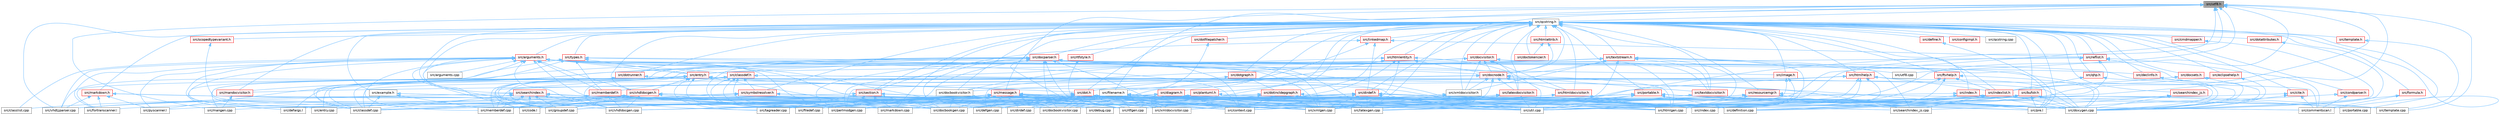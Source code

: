 digraph "src/utf8.h"
{
 // INTERACTIVE_SVG=YES
 // LATEX_PDF_SIZE
  bgcolor="transparent";
  edge [fontname=Helvetica,fontsize=10,labelfontname=Helvetica,labelfontsize=10];
  node [fontname=Helvetica,fontsize=10,shape=box,height=0.2,width=0.4];
  Node1 [label="src/utf8.h",height=0.2,width=0.4,color="gray40", fillcolor="grey60", style="filled", fontcolor="black",tooltip="Various UTF8 related helper functions."];
  Node1 -> Node2 [dir="back",color="steelblue1",style="solid"];
  Node2 [label="src/definition.cpp",height=0.2,width=0.4,color="grey40", fillcolor="white", style="filled",URL="$d3/dea/definition_8cpp.html",tooltip=" "];
  Node1 -> Node3 [dir="back",color="steelblue1",style="solid"];
  Node3 [label="src/filename.h",height=0.2,width=0.4,color="grey40", fillcolor="white", style="filled",URL="$dc/dd6/filename_8h.html",tooltip=" "];
  Node3 -> Node4 [dir="back",color="steelblue1",style="solid"];
  Node4 [label="src/code.l",height=0.2,width=0.4,color="grey40", fillcolor="white", style="filled",URL="$da/d1f/code_8l.html",tooltip=" "];
  Node3 -> Node5 [dir="back",color="steelblue1",style="solid"];
  Node5 [label="src/context.cpp",height=0.2,width=0.4,color="grey40", fillcolor="white", style="filled",URL="$db/d12/context_8cpp.html",tooltip=" "];
  Node3 -> Node6 [dir="back",color="steelblue1",style="solid"];
  Node6 [label="src/defgen.cpp",height=0.2,width=0.4,color="grey40", fillcolor="white", style="filled",URL="$d3/d17/defgen_8cpp.html",tooltip=" "];
  Node3 -> Node7 [dir="back",color="steelblue1",style="solid"];
  Node7 [label="src/dirdef.cpp",height=0.2,width=0.4,color="grey40", fillcolor="white", style="filled",URL="$d8/d52/dirdef_8cpp.html",tooltip=" "];
  Node3 -> Node8 [dir="back",color="steelblue1",style="solid"];
  Node8 [label="src/docbookgen.cpp",height=0.2,width=0.4,color="grey40", fillcolor="white", style="filled",URL="$d8/d29/docbookgen_8cpp.html",tooltip=" "];
  Node3 -> Node9 [dir="back",color="steelblue1",style="solid"];
  Node9 [label="src/docbookvisitor.cpp",height=0.2,width=0.4,color="grey40", fillcolor="white", style="filled",URL="$dc/d05/docbookvisitor_8cpp.html",tooltip=" "];
  Node3 -> Node10 [dir="back",color="steelblue1",style="solid"];
  Node10 [label="src/doxygen.cpp",height=0.2,width=0.4,color="grey40", fillcolor="white", style="filled",URL="$dc/d98/doxygen_8cpp.html",tooltip=" "];
  Node3 -> Node11 [dir="back",color="steelblue1",style="solid"];
  Node11 [label="src/filedef.cpp",height=0.2,width=0.4,color="grey40", fillcolor="white", style="filled",URL="$d6/ddc/filedef_8cpp.html",tooltip=" "];
  Node3 -> Node12 [dir="back",color="steelblue1",style="solid"];
  Node12 [label="src/index.cpp",height=0.2,width=0.4,color="grey40", fillcolor="white", style="filled",URL="$db/d14/index_8cpp.html",tooltip="This file contains functions for the various index pages."];
  Node3 -> Node13 [dir="back",color="steelblue1",style="solid"];
  Node13 [label="src/latexgen.cpp",height=0.2,width=0.4,color="grey40", fillcolor="white", style="filled",URL="$d4/d42/latexgen_8cpp.html",tooltip=" "];
  Node3 -> Node14 [dir="back",color="steelblue1",style="solid"];
  Node14 [label="src/perlmodgen.cpp",height=0.2,width=0.4,color="grey40", fillcolor="white", style="filled",URL="$de/dd0/perlmodgen_8cpp.html",tooltip=" "];
  Node3 -> Node15 [dir="back",color="steelblue1",style="solid"];
  Node15 [label="src/rtfgen.cpp",height=0.2,width=0.4,color="grey40", fillcolor="white", style="filled",URL="$d0/d9c/rtfgen_8cpp.html",tooltip=" "];
  Node3 -> Node16 [dir="back",color="steelblue1",style="solid"];
  Node16 [label="src/searchindex_js.cpp",height=0.2,width=0.4,color="grey40", fillcolor="white", style="filled",URL="$d9/d2f/searchindex__js_8cpp.html",tooltip=" "];
  Node3 -> Node17 [dir="back",color="steelblue1",style="solid"];
  Node17 [label="src/tagreader.cpp",height=0.2,width=0.4,color="grey40", fillcolor="white", style="filled",URL="$d4/d7b/tagreader_8cpp.html",tooltip=" "];
  Node3 -> Node18 [dir="back",color="steelblue1",style="solid"];
  Node18 [label="src/util.cpp",height=0.2,width=0.4,color="grey40", fillcolor="white", style="filled",URL="$df/d2d/util_8cpp.html",tooltip=" "];
  Node3 -> Node19 [dir="back",color="steelblue1",style="solid"];
  Node19 [label="src/vhdldocgen.cpp",height=0.2,width=0.4,color="grey40", fillcolor="white", style="filled",URL="$de/dea/vhdldocgen_8cpp.html",tooltip=" "];
  Node3 -> Node20 [dir="back",color="steelblue1",style="solid"];
  Node20 [label="src/xmldocvisitor.cpp",height=0.2,width=0.4,color="grey40", fillcolor="white", style="filled",URL="$dd/db6/xmldocvisitor_8cpp.html",tooltip=" "];
  Node3 -> Node21 [dir="back",color="steelblue1",style="solid"];
  Node21 [label="src/xmlgen.cpp",height=0.2,width=0.4,color="grey40", fillcolor="white", style="filled",URL="$d0/dc3/xmlgen_8cpp.html",tooltip=" "];
  Node1 -> Node22 [dir="back",color="steelblue1",style="solid"];
  Node22 [label="src/htmlgen.cpp",height=0.2,width=0.4,color="grey40", fillcolor="white", style="filled",URL="$d8/d6e/htmlgen_8cpp.html",tooltip=" "];
  Node1 -> Node12 [dir="back",color="steelblue1",style="solid"];
  Node1 -> Node13 [dir="back",color="steelblue1",style="solid"];
  Node1 -> Node23 [dir="back",color="steelblue1",style="solid"];
  Node23 [label="src/mangen.cpp",height=0.2,width=0.4,color="grey40", fillcolor="white", style="filled",URL="$d7/de7/mangen_8cpp.html",tooltip=" "];
  Node1 -> Node24 [dir="back",color="steelblue1",style="solid"];
  Node24 [label="src/markdown.cpp",height=0.2,width=0.4,color="grey40", fillcolor="white", style="filled",URL="$de/d04/markdown_8cpp.html",tooltip=" "];
  Node1 -> Node25 [dir="back",color="steelblue1",style="solid"];
  Node25 [label="src/qcstring.h",height=0.2,width=0.4,color="grey40", fillcolor="white", style="filled",URL="$d7/d5c/qcstring_8h.html",tooltip=" "];
  Node25 -> Node26 [dir="back",color="steelblue1",style="solid"];
  Node26 [label="src/arguments.h",height=0.2,width=0.4,color="red", fillcolor="#FFF0F0", style="filled",URL="$df/d9b/arguments_8h.html",tooltip=" "];
  Node26 -> Node27 [dir="back",color="steelblue1",style="solid"];
  Node27 [label="src/arguments.cpp",height=0.2,width=0.4,color="grey40", fillcolor="white", style="filled",URL="$d4/dd4/arguments_8cpp.html",tooltip=" "];
  Node26 -> Node28 [dir="back",color="steelblue1",style="solid"];
  Node28 [label="src/classdef.cpp",height=0.2,width=0.4,color="grey40", fillcolor="white", style="filled",URL="$de/d89/classdef_8cpp.html",tooltip=" "];
  Node26 -> Node29 [dir="back",color="steelblue1",style="solid"];
  Node29 [label="src/classdef.h",height=0.2,width=0.4,color="red", fillcolor="#FFF0F0", style="filled",URL="$d1/da6/classdef_8h.html",tooltip=" "];
  Node29 -> Node28 [dir="back",color="steelblue1",style="solid"];
  Node29 -> Node8 [dir="back",color="steelblue1",style="solid"];
  Node29 -> Node11 [dir="back",color="steelblue1",style="solid"];
  Node29 -> Node37 [dir="back",color="steelblue1",style="solid"];
  Node37 [label="src/groupdef.cpp",height=0.2,width=0.4,color="grey40", fillcolor="white", style="filled",URL="$d6/d42/groupdef_8cpp.html",tooltip=" "];
  Node29 -> Node47 [dir="back",color="steelblue1",style="solid"];
  Node47 [label="src/memberdef.h",height=0.2,width=0.4,color="red", fillcolor="#FFF0F0", style="filled",URL="$d4/d46/memberdef_8h.html",tooltip=" "];
  Node47 -> Node8 [dir="back",color="steelblue1",style="solid"];
  Node47 -> Node11 [dir="back",color="steelblue1",style="solid"];
  Node47 -> Node50 [dir="back",color="steelblue1",style="solid"];
  Node50 [label="src/memberdef.cpp",height=0.2,width=0.4,color="grey40", fillcolor="white", style="filled",URL="$d0/d72/memberdef_8cpp.html",tooltip=" "];
  Node47 -> Node19 [dir="back",color="steelblue1",style="solid"];
  Node47 -> Node21 [dir="back",color="steelblue1",style="solid"];
  Node29 -> Node14 [dir="back",color="steelblue1",style="solid"];
  Node29 -> Node16 [dir="back",color="steelblue1",style="solid"];
  Node29 -> Node124 [dir="back",color="steelblue1",style="solid"];
  Node124 [label="src/symbolresolver.h",height=0.2,width=0.4,color="red", fillcolor="#FFF0F0", style="filled",URL="$d9/db2/symbolresolver_8h.html",tooltip=" "];
  Node124 -> Node28 [dir="back",color="steelblue1",style="solid"];
  Node124 -> Node4 [dir="back",color="steelblue1",style="solid"];
  Node124 -> Node10 [dir="back",color="steelblue1",style="solid"];
  Node124 -> Node18 [dir="back",color="steelblue1",style="solid"];
  Node29 -> Node18 [dir="back",color="steelblue1",style="solid"];
  Node26 -> Node31 [dir="back",color="steelblue1",style="solid"];
  Node31 [label="src/classlist.cpp",height=0.2,width=0.4,color="grey40", fillcolor="white", style="filled",URL="$d6/d10/classlist_8cpp.html",tooltip=" "];
  Node26 -> Node4 [dir="back",color="steelblue1",style="solid"];
  Node26 -> Node5 [dir="back",color="steelblue1",style="solid"];
  Node26 -> Node104 [dir="back",color="steelblue1",style="solid"];
  Node104 [label="src/defargs.l",height=0.2,width=0.4,color="grey40", fillcolor="white", style="filled",URL="$de/df3/defargs_8l.html",tooltip=" "];
  Node26 -> Node6 [dir="back",color="steelblue1",style="solid"];
  Node26 -> Node8 [dir="back",color="steelblue1",style="solid"];
  Node26 -> Node10 [dir="back",color="steelblue1",style="solid"];
  Node26 -> Node73 [dir="back",color="steelblue1",style="solid"];
  Node73 [label="src/entry.cpp",height=0.2,width=0.4,color="grey40", fillcolor="white", style="filled",URL="$d2/dd2/entry_8cpp.html",tooltip=" "];
  Node26 -> Node129 [dir="back",color="steelblue1",style="solid"];
  Node129 [label="src/entry.h",height=0.2,width=0.4,color="red", fillcolor="#FFF0F0", style="filled",URL="$d1/dc6/entry_8h.html",tooltip=" "];
  Node129 -> Node28 [dir="back",color="steelblue1",style="solid"];
  Node129 -> Node4 [dir="back",color="steelblue1",style="solid"];
  Node129 -> Node56 [dir="back",color="steelblue1",style="solid"];
  Node56 [label="src/commentscan.l",height=0.2,width=0.4,color="grey40", fillcolor="white", style="filled",URL="$d7/d5f/commentscan_8l.html",tooltip=" "];
  Node129 -> Node104 [dir="back",color="steelblue1",style="solid"];
  Node129 -> Node10 [dir="back",color="steelblue1",style="solid"];
  Node129 -> Node73 [dir="back",color="steelblue1",style="solid"];
  Node129 -> Node11 [dir="back",color="steelblue1",style="solid"];
  Node129 -> Node75 [dir="back",color="steelblue1",style="solid"];
  Node75 [label="src/fortranscanner.l",height=0.2,width=0.4,color="grey40", fillcolor="white", style="filled",URL="$dd/d00/fortranscanner_8l.html",tooltip=" "];
  Node129 -> Node37 [dir="back",color="steelblue1",style="solid"];
  Node129 -> Node24 [dir="back",color="steelblue1",style="solid"];
  Node129 -> Node92 [dir="back",color="steelblue1",style="solid"];
  Node92 [label="src/pre.l",height=0.2,width=0.4,color="grey40", fillcolor="white", style="filled",URL="$d0/da7/pre_8l.html",tooltip=" "];
  Node129 -> Node93 [dir="back",color="steelblue1",style="solid"];
  Node93 [label="src/pyscanner.l",height=0.2,width=0.4,color="grey40", fillcolor="white", style="filled",URL="$de/d2b/pyscanner_8l.html",tooltip=" "];
  Node129 -> Node17 [dir="back",color="steelblue1",style="solid"];
  Node129 -> Node18 [dir="back",color="steelblue1",style="solid"];
  Node129 -> Node131 [dir="back",color="steelblue1",style="solid"];
  Node131 [label="src/vhdldocgen.h",height=0.2,width=0.4,color="red", fillcolor="#FFF0F0", style="filled",URL="$dd/dec/vhdldocgen_8h.html",tooltip=" "];
  Node131 -> Node28 [dir="back",color="steelblue1",style="solid"];
  Node131 -> Node31 [dir="back",color="steelblue1",style="solid"];
  Node131 -> Node5 [dir="back",color="steelblue1",style="solid"];
  Node131 -> Node2 [dir="back",color="steelblue1",style="solid"];
  Node131 -> Node10 [dir="back",color="steelblue1",style="solid"];
  Node131 -> Node11 [dir="back",color="steelblue1",style="solid"];
  Node131 -> Node37 [dir="back",color="steelblue1",style="solid"];
  Node131 -> Node22 [dir="back",color="steelblue1",style="solid"];
  Node131 -> Node12 [dir="back",color="steelblue1",style="solid"];
  Node131 -> Node50 [dir="back",color="steelblue1",style="solid"];
  Node131 -> Node15 [dir="back",color="steelblue1",style="solid"];
  Node131 -> Node19 [dir="back",color="steelblue1",style="solid"];
  Node131 -> Node89 [dir="back",color="steelblue1",style="solid"];
  Node89 [label="src/vhdljjparser.cpp",height=0.2,width=0.4,color="grey40", fillcolor="white", style="filled",URL="$d1/d86/vhdljjparser_8cpp.html",tooltip=" "];
  Node26 -> Node75 [dir="back",color="steelblue1",style="solid"];
  Node26 -> Node37 [dir="back",color="steelblue1",style="solid"];
  Node26 -> Node50 [dir="back",color="steelblue1",style="solid"];
  Node26 -> Node47 [dir="back",color="steelblue1",style="solid"];
  Node26 -> Node14 [dir="back",color="steelblue1",style="solid"];
  Node26 -> Node92 [dir="back",color="steelblue1",style="solid"];
  Node26 -> Node93 [dir="back",color="steelblue1",style="solid"];
  Node26 -> Node17 [dir="back",color="steelblue1",style="solid"];
  Node26 -> Node18 [dir="back",color="steelblue1",style="solid"];
  Node26 -> Node19 [dir="back",color="steelblue1",style="solid"];
  Node26 -> Node131 [dir="back",color="steelblue1",style="solid"];
  Node26 -> Node89 [dir="back",color="steelblue1",style="solid"];
  Node26 -> Node21 [dir="back",color="steelblue1",style="solid"];
  Node25 -> Node132 [dir="back",color="steelblue1",style="solid"];
  Node132 [label="src/bufstr.h",height=0.2,width=0.4,color="red", fillcolor="#FFF0F0", style="filled",URL="$d4/de5/bufstr_8h.html",tooltip=" "];
  Node132 -> Node2 [dir="back",color="steelblue1",style="solid"];
  Node132 -> Node10 [dir="back",color="steelblue1",style="solid"];
  Node132 -> Node22 [dir="back",color="steelblue1",style="solid"];
  Node132 -> Node92 [dir="back",color="steelblue1",style="solid"];
  Node132 -> Node18 [dir="back",color="steelblue1",style="solid"];
  Node25 -> Node133 [dir="back",color="steelblue1",style="solid"];
  Node133 [label="src/cite.h",height=0.2,width=0.4,color="red", fillcolor="#FFF0F0", style="filled",URL="$d7/d69/cite_8h.html",tooltip=" "];
  Node133 -> Node56 [dir="back",color="steelblue1",style="solid"];
  Node133 -> Node10 [dir="back",color="steelblue1",style="solid"];
  Node133 -> Node13 [dir="back",color="steelblue1",style="solid"];
  Node25 -> Node134 [dir="back",color="steelblue1",style="solid"];
  Node134 [label="src/cmdmapper.h",height=0.2,width=0.4,color="red", fillcolor="#FFF0F0", style="filled",URL="$d3/d42/cmdmapper_8h.html",tooltip=" "];
  Node134 -> Node10 [dir="back",color="steelblue1",style="solid"];
  Node25 -> Node56 [dir="back",color="steelblue1",style="solid"];
  Node25 -> Node136 [dir="back",color="steelblue1",style="solid"];
  Node136 [label="src/condparser.h",height=0.2,width=0.4,color="red", fillcolor="#FFF0F0", style="filled",URL="$d7/d6f/condparser_8h.html",tooltip=" "];
  Node136 -> Node56 [dir="back",color="steelblue1",style="solid"];
  Node136 -> Node92 [dir="back",color="steelblue1",style="solid"];
  Node25 -> Node138 [dir="back",color="steelblue1",style="solid"];
  Node138 [label="src/configimpl.h",height=0.2,width=0.4,color="red", fillcolor="#FFF0F0", style="filled",URL="$db/db1/configimpl_8h.html",tooltip=" "];
  Node25 -> Node139 [dir="back",color="steelblue1",style="solid"];
  Node139 [label="src/debug.cpp",height=0.2,width=0.4,color="grey40", fillcolor="white", style="filled",URL="$d1/d00/debug_8cpp.html",tooltip=" "];
  Node25 -> Node140 [dir="back",color="steelblue1",style="solid"];
  Node140 [label="src/declinfo.h",height=0.2,width=0.4,color="red", fillcolor="#FFF0F0", style="filled",URL="$d2/d4b/declinfo_8h.html",tooltip=" "];
  Node140 -> Node10 [dir="back",color="steelblue1",style="solid"];
  Node25 -> Node141 [dir="back",color="steelblue1",style="solid"];
  Node141 [label="src/define.h",height=0.2,width=0.4,color="red", fillcolor="#FFF0F0", style="filled",URL="$df/d67/define_8h.html",tooltip=" "];
  Node141 -> Node92 [dir="back",color="steelblue1",style="solid"];
  Node25 -> Node142 [dir="back",color="steelblue1",style="solid"];
  Node142 [label="src/diagram.h",height=0.2,width=0.4,color="red", fillcolor="#FFF0F0", style="filled",URL="$d9/d1b/diagram_8h.html",tooltip=" "];
  Node142 -> Node28 [dir="back",color="steelblue1",style="solid"];
  Node142 -> Node5 [dir="back",color="steelblue1",style="solid"];
  Node142 -> Node8 [dir="back",color="steelblue1",style="solid"];
  Node142 -> Node22 [dir="back",color="steelblue1",style="solid"];
  Node142 -> Node13 [dir="back",color="steelblue1",style="solid"];
  Node142 -> Node15 [dir="back",color="steelblue1",style="solid"];
  Node25 -> Node143 [dir="back",color="steelblue1",style="solid"];
  Node143 [label="src/dirdef.h",height=0.2,width=0.4,color="red", fillcolor="#FFF0F0", style="filled",URL="$d6/d15/dirdef_8h.html",tooltip=" "];
  Node143 -> Node5 [dir="back",color="steelblue1",style="solid"];
  Node143 -> Node2 [dir="back",color="steelblue1",style="solid"];
  Node143 -> Node7 [dir="back",color="steelblue1",style="solid"];
  Node143 -> Node8 [dir="back",color="steelblue1",style="solid"];
  Node143 -> Node10 [dir="back",color="steelblue1",style="solid"];
  Node143 -> Node11 [dir="back",color="steelblue1",style="solid"];
  Node143 -> Node37 [dir="back",color="steelblue1",style="solid"];
  Node143 -> Node22 [dir="back",color="steelblue1",style="solid"];
  Node143 -> Node12 [dir="back",color="steelblue1",style="solid"];
  Node143 -> Node13 [dir="back",color="steelblue1",style="solid"];
  Node143 -> Node15 [dir="back",color="steelblue1",style="solid"];
  Node143 -> Node18 [dir="back",color="steelblue1",style="solid"];
  Node143 -> Node21 [dir="back",color="steelblue1",style="solid"];
  Node25 -> Node147 [dir="back",color="steelblue1",style="solid"];
  Node147 [label="src/docbookvisitor.h",height=0.2,width=0.4,color="grey40", fillcolor="white", style="filled",URL="$de/dcd/docbookvisitor_8h.html",tooltip=" "];
  Node147 -> Node8 [dir="back",color="steelblue1",style="solid"];
  Node147 -> Node9 [dir="back",color="steelblue1",style="solid"];
  Node25 -> Node148 [dir="back",color="steelblue1",style="solid"];
  Node148 [label="src/docnode.h",height=0.2,width=0.4,color="red", fillcolor="#FFF0F0", style="filled",URL="$de/d2b/docnode_8h.html",tooltip=" "];
  Node148 -> Node147 [dir="back",color="steelblue1",style="solid"];
  Node148 -> Node150 [dir="back",color="steelblue1",style="solid"];
  Node150 [label="src/htmldocvisitor.h",height=0.2,width=0.4,color="red", fillcolor="#FFF0F0", style="filled",URL="$d0/d71/htmldocvisitor_8h.html",tooltip=" "];
  Node150 -> Node5 [dir="back",color="steelblue1",style="solid"];
  Node150 -> Node22 [dir="back",color="steelblue1",style="solid"];
  Node148 -> Node22 [dir="back",color="steelblue1",style="solid"];
  Node148 -> Node151 [dir="back",color="steelblue1",style="solid"];
  Node151 [label="src/latexdocvisitor.h",height=0.2,width=0.4,color="red", fillcolor="#FFF0F0", style="filled",URL="$d8/d99/latexdocvisitor_8h.html",tooltip=" "];
  Node151 -> Node5 [dir="back",color="steelblue1",style="solid"];
  Node151 -> Node13 [dir="back",color="steelblue1",style="solid"];
  Node151 -> Node18 [dir="back",color="steelblue1",style="solid"];
  Node148 -> Node13 [dir="back",color="steelblue1",style="solid"];
  Node148 -> Node152 [dir="back",color="steelblue1",style="solid"];
  Node152 [label="src/mandocvisitor.h",height=0.2,width=0.4,color="red", fillcolor="#FFF0F0", style="filled",URL="$d6/d6e/mandocvisitor_8h.html",tooltip=" "];
  Node152 -> Node23 [dir="back",color="steelblue1",style="solid"];
  Node148 -> Node14 [dir="back",color="steelblue1",style="solid"];
  Node148 -> Node154 [dir="back",color="steelblue1",style="solid"];
  Node154 [label="src/textdocvisitor.h",height=0.2,width=0.4,color="red", fillcolor="#FFF0F0", style="filled",URL="$dd/d66/textdocvisitor_8h.html",tooltip=" "];
  Node154 -> Node18 [dir="back",color="steelblue1",style="solid"];
  Node148 -> Node155 [dir="back",color="steelblue1",style="solid"];
  Node155 [label="src/xmldocvisitor.h",height=0.2,width=0.4,color="grey40", fillcolor="white", style="filled",URL="$df/d2b/xmldocvisitor_8h.html",tooltip=" "];
  Node155 -> Node20 [dir="back",color="steelblue1",style="solid"];
  Node155 -> Node21 [dir="back",color="steelblue1",style="solid"];
  Node25 -> Node156 [dir="back",color="steelblue1",style="solid"];
  Node156 [label="src/docparser.h",height=0.2,width=0.4,color="red", fillcolor="#FFF0F0", style="filled",URL="$de/d9c/docparser_8h.html",tooltip=" "];
  Node156 -> Node28 [dir="back",color="steelblue1",style="solid"];
  Node156 -> Node5 [dir="back",color="steelblue1",style="solid"];
  Node156 -> Node7 [dir="back",color="steelblue1",style="solid"];
  Node156 -> Node8 [dir="back",color="steelblue1",style="solid"];
  Node156 -> Node9 [dir="back",color="steelblue1",style="solid"];
  Node156 -> Node148 [dir="back",color="steelblue1",style="solid"];
  Node156 -> Node10 [dir="back",color="steelblue1",style="solid"];
  Node156 -> Node11 [dir="back",color="steelblue1",style="solid"];
  Node156 -> Node37 [dir="back",color="steelblue1",style="solid"];
  Node156 -> Node22 [dir="back",color="steelblue1",style="solid"];
  Node156 -> Node13 [dir="back",color="steelblue1",style="solid"];
  Node156 -> Node23 [dir="back",color="steelblue1",style="solid"];
  Node156 -> Node50 [dir="back",color="steelblue1",style="solid"];
  Node156 -> Node14 [dir="back",color="steelblue1",style="solid"];
  Node156 -> Node15 [dir="back",color="steelblue1",style="solid"];
  Node156 -> Node20 [dir="back",color="steelblue1",style="solid"];
  Node156 -> Node21 [dir="back",color="steelblue1",style="solid"];
  Node25 -> Node165 [dir="back",color="steelblue1",style="solid"];
  Node165 [label="src/docsets.h",height=0.2,width=0.4,color="red", fillcolor="#FFF0F0", style="filled",URL="$d1/db2/docsets_8h.html",tooltip=" "];
  Node165 -> Node10 [dir="back",color="steelblue1",style="solid"];
  Node165 -> Node166 [dir="back",color="steelblue1",style="solid"];
  Node166 [label="src/indexlist.h",height=0.2,width=0.4,color="red", fillcolor="#FFF0F0", style="filled",URL="$d5/d61/indexlist_8h.html",tooltip=" "];
  Node166 -> Node2 [dir="back",color="steelblue1",style="solid"];
  Node166 -> Node10 [dir="back",color="steelblue1",style="solid"];
  Node166 -> Node22 [dir="back",color="steelblue1",style="solid"];
  Node166 -> Node12 [dir="back",color="steelblue1",style="solid"];
  Node166 -> Node16 [dir="back",color="steelblue1",style="solid"];
  Node166 -> Node18 [dir="back",color="steelblue1",style="solid"];
  Node25 -> Node167 [dir="back",color="steelblue1",style="solid"];
  Node167 [label="src/doctokenizer.h",height=0.2,width=0.4,color="red", fillcolor="#FFF0F0", style="filled",URL="$d0/d0c/doctokenizer_8h.html",tooltip=" "];
  Node25 -> Node168 [dir="back",color="steelblue1",style="solid"];
  Node168 [label="src/docvisitor.h",height=0.2,width=0.4,color="red", fillcolor="#FFF0F0", style="filled",URL="$d2/d3c/docvisitor_8h.html",tooltip=" "];
  Node168 -> Node147 [dir="back",color="steelblue1",style="solid"];
  Node168 -> Node148 [dir="back",color="steelblue1",style="solid"];
  Node168 -> Node150 [dir="back",color="steelblue1",style="solid"];
  Node168 -> Node151 [dir="back",color="steelblue1",style="solid"];
  Node168 -> Node152 [dir="back",color="steelblue1",style="solid"];
  Node168 -> Node154 [dir="back",color="steelblue1",style="solid"];
  Node168 -> Node155 [dir="back",color="steelblue1",style="solid"];
  Node25 -> Node63 [dir="back",color="steelblue1",style="solid"];
  Node63 [label="src/dot.h",height=0.2,width=0.4,color="red", fillcolor="#FFF0F0", style="filled",URL="$d6/d4a/dot_8h.html",tooltip=" "];
  Node63 -> Node28 [dir="back",color="steelblue1",style="solid"];
  Node63 -> Node5 [dir="back",color="steelblue1",style="solid"];
  Node63 -> Node6 [dir="back",color="steelblue1",style="solid"];
  Node63 -> Node7 [dir="back",color="steelblue1",style="solid"];
  Node63 -> Node8 [dir="back",color="steelblue1",style="solid"];
  Node63 -> Node9 [dir="back",color="steelblue1",style="solid"];
  Node63 -> Node10 [dir="back",color="steelblue1",style="solid"];
  Node63 -> Node11 [dir="back",color="steelblue1",style="solid"];
  Node63 -> Node37 [dir="back",color="steelblue1",style="solid"];
  Node63 -> Node22 [dir="back",color="steelblue1",style="solid"];
  Node63 -> Node12 [dir="back",color="steelblue1",style="solid"];
  Node63 -> Node13 [dir="back",color="steelblue1",style="solid"];
  Node63 -> Node50 [dir="back",color="steelblue1",style="solid"];
  Node63 -> Node15 [dir="back",color="steelblue1",style="solid"];
  Node63 -> Node20 [dir="back",color="steelblue1",style="solid"];
  Node63 -> Node21 [dir="back",color="steelblue1",style="solid"];
  Node25 -> Node169 [dir="back",color="steelblue1",style="solid"];
  Node169 [label="src/dotattributes.h",height=0.2,width=0.4,color="red", fillcolor="#FFF0F0", style="filled",URL="$d6/dfc/dotattributes_8h.html",tooltip=" "];
  Node169 -> Node10 [dir="back",color="steelblue1",style="solid"];
  Node25 -> Node170 [dir="back",color="steelblue1",style="solid"];
  Node170 [label="src/dotfilepatcher.h",height=0.2,width=0.4,color="red", fillcolor="#FFF0F0", style="filled",URL="$d3/d38/dotfilepatcher_8h.html",tooltip=" "];
  Node170 -> Node63 [dir="back",color="steelblue1",style="solid"];
  Node25 -> Node171 [dir="back",color="steelblue1",style="solid"];
  Node171 [label="src/dotgraph.h",height=0.2,width=0.4,color="red", fillcolor="#FFF0F0", style="filled",URL="$d0/daa/dotgraph_8h.html",tooltip=" "];
  Node171 -> Node63 [dir="back",color="steelblue1",style="solid"];
  Node171 -> Node121 [dir="back",color="steelblue1",style="solid"];
  Node121 [label="src/dotincldepgraph.h",height=0.2,width=0.4,color="red", fillcolor="#FFF0F0", style="filled",URL="$dd/d8c/dotincldepgraph_8h.html",tooltip=" "];
  Node121 -> Node5 [dir="back",color="steelblue1",style="solid"];
  Node121 -> Node8 [dir="back",color="steelblue1",style="solid"];
  Node121 -> Node11 [dir="back",color="steelblue1",style="solid"];
  Node121 -> Node22 [dir="back",color="steelblue1",style="solid"];
  Node121 -> Node13 [dir="back",color="steelblue1",style="solid"];
  Node121 -> Node15 [dir="back",color="steelblue1",style="solid"];
  Node121 -> Node21 [dir="back",color="steelblue1",style="solid"];
  Node25 -> Node121 [dir="back",color="steelblue1",style="solid"];
  Node25 -> Node174 [dir="back",color="steelblue1",style="solid"];
  Node174 [label="src/dotrunner.h",height=0.2,width=0.4,color="red", fillcolor="#FFF0F0", style="filled",URL="$d2/dd1/dotrunner_8h.html",tooltip=" "];
  Node174 -> Node28 [dir="back",color="steelblue1",style="solid"];
  Node174 -> Node63 [dir="back",color="steelblue1",style="solid"];
  Node25 -> Node175 [dir="back",color="steelblue1",style="solid"];
  Node175 [label="src/eclipsehelp.h",height=0.2,width=0.4,color="red", fillcolor="#FFF0F0", style="filled",URL="$db/d9e/eclipsehelp_8h.html",tooltip=" "];
  Node175 -> Node10 [dir="back",color="steelblue1",style="solid"];
  Node175 -> Node166 [dir="back",color="steelblue1",style="solid"];
  Node25 -> Node176 [dir="back",color="steelblue1",style="solid"];
  Node176 [label="src/example.h",height=0.2,width=0.4,color="grey40", fillcolor="white", style="filled",URL="$df/d24/example_8h.html",tooltip=" "];
  Node176 -> Node28 [dir="back",color="steelblue1",style="solid"];
  Node176 -> Node5 [dir="back",color="steelblue1",style="solid"];
  Node176 -> Node50 [dir="back",color="steelblue1",style="solid"];
  Node176 -> Node18 [dir="back",color="steelblue1",style="solid"];
  Node25 -> Node177 [dir="back",color="steelblue1",style="solid"];
  Node177 [label="src/formula.h",height=0.2,width=0.4,color="red", fillcolor="#FFF0F0", style="filled",URL="$d3/d9a/formula_8h.html",tooltip=" "];
  Node177 -> Node56 [dir="back",color="steelblue1",style="solid"];
  Node177 -> Node10 [dir="back",color="steelblue1",style="solid"];
  Node25 -> Node178 [dir="back",color="steelblue1",style="solid"];
  Node178 [label="src/ftvhelp.h",height=0.2,width=0.4,color="red", fillcolor="#FFF0F0", style="filled",URL="$d2/d4a/ftvhelp_8h.html",tooltip=" "];
  Node178 -> Node10 [dir="back",color="steelblue1",style="solid"];
  Node178 -> Node22 [dir="back",color="steelblue1",style="solid"];
  Node178 -> Node12 [dir="back",color="steelblue1",style="solid"];
  Node178 -> Node166 [dir="back",color="steelblue1",style="solid"];
  Node25 -> Node179 [dir="back",color="steelblue1",style="solid"];
  Node179 [label="src/htmlattrib.h",height=0.2,width=0.4,color="red", fillcolor="#FFF0F0", style="filled",URL="$d0/d73/htmlattrib_8h.html",tooltip=" "];
  Node179 -> Node148 [dir="back",color="steelblue1",style="solid"];
  Node179 -> Node167 [dir="back",color="steelblue1",style="solid"];
  Node25 -> Node150 [dir="back",color="steelblue1",style="solid"];
  Node25 -> Node180 [dir="back",color="steelblue1",style="solid"];
  Node180 [label="src/htmlentity.h",height=0.2,width=0.4,color="red", fillcolor="#FFF0F0", style="filled",URL="$db/dc6/htmlentity_8h.html",tooltip=" "];
  Node180 -> Node9 [dir="back",color="steelblue1",style="solid"];
  Node180 -> Node148 [dir="back",color="steelblue1",style="solid"];
  Node180 -> Node14 [dir="back",color="steelblue1",style="solid"];
  Node180 -> Node18 [dir="back",color="steelblue1",style="solid"];
  Node180 -> Node20 [dir="back",color="steelblue1",style="solid"];
  Node180 -> Node21 [dir="back",color="steelblue1",style="solid"];
  Node25 -> Node183 [dir="back",color="steelblue1",style="solid"];
  Node183 [label="src/htmlhelp.h",height=0.2,width=0.4,color="red", fillcolor="#FFF0F0", style="filled",URL="$d8/dc3/htmlhelp_8h.html",tooltip=" "];
  Node183 -> Node28 [dir="back",color="steelblue1",style="solid"];
  Node183 -> Node5 [dir="back",color="steelblue1",style="solid"];
  Node183 -> Node10 [dir="back",color="steelblue1",style="solid"];
  Node183 -> Node22 [dir="back",color="steelblue1",style="solid"];
  Node183 -> Node12 [dir="back",color="steelblue1",style="solid"];
  Node183 -> Node166 [dir="back",color="steelblue1",style="solid"];
  Node183 -> Node50 [dir="back",color="steelblue1",style="solid"];
  Node183 -> Node18 [dir="back",color="steelblue1",style="solid"];
  Node25 -> Node184 [dir="back",color="steelblue1",style="solid"];
  Node184 [label="src/image.h",height=0.2,width=0.4,color="red", fillcolor="#FFF0F0", style="filled",URL="$d5/db2/image_8h.html",tooltip=" "];
  Node184 -> Node22 [dir="back",color="steelblue1",style="solid"];
  Node184 -> Node18 [dir="back",color="steelblue1",style="solid"];
  Node25 -> Node186 [dir="back",color="steelblue1",style="solid"];
  Node186 [label="src/index.h",height=0.2,width=0.4,color="red", fillcolor="#FFF0F0", style="filled",URL="$d1/db5/index_8h.html",tooltip=" "];
  Node186 -> Node5 [dir="back",color="steelblue1",style="solid"];
  Node186 -> Node10 [dir="back",color="steelblue1",style="solid"];
  Node186 -> Node12 [dir="back",color="steelblue1",style="solid"];
  Node25 -> Node166 [dir="back",color="steelblue1",style="solid"];
  Node25 -> Node151 [dir="back",color="steelblue1",style="solid"];
  Node25 -> Node187 [dir="back",color="steelblue1",style="solid"];
  Node187 [label="src/linkedmap.h",height=0.2,width=0.4,color="red", fillcolor="#FFF0F0", style="filled",URL="$da/de1/linkedmap_8h.html",tooltip=" "];
  Node187 -> Node143 [dir="back",color="steelblue1",style="solid"];
  Node187 -> Node3 [dir="back",color="steelblue1",style="solid"];
  Node187 -> Node188 [dir="back",color="steelblue1",style="solid"];
  Node188 [label="src/reflist.h",height=0.2,width=0.4,color="red", fillcolor="#FFF0F0", style="filled",URL="$d1/d02/reflist_8h.html",tooltip=" "];
  Node188 -> Node56 [dir="back",color="steelblue1",style="solid"];
  Node188 -> Node2 [dir="back",color="steelblue1",style="solid"];
  Node188 -> Node10 [dir="back",color="steelblue1",style="solid"];
  Node188 -> Node129 [dir="back",color="steelblue1",style="solid"];
  Node188 -> Node18 [dir="back",color="steelblue1",style="solid"];
  Node187 -> Node195 [dir="back",color="steelblue1",style="solid"];
  Node195 [label="src/section.h",height=0.2,width=0.4,color="red", fillcolor="#FFF0F0", style="filled",URL="$d1/d2a/section_8h.html",tooltip=" "];
  Node195 -> Node56 [dir="back",color="steelblue1",style="solid"];
  Node195 -> Node2 [dir="back",color="steelblue1",style="solid"];
  Node195 -> Node8 [dir="back",color="steelblue1",style="solid"];
  Node195 -> Node73 [dir="back",color="steelblue1",style="solid"];
  Node195 -> Node24 [dir="back",color="steelblue1",style="solid"];
  Node195 -> Node14 [dir="back",color="steelblue1",style="solid"];
  Node195 -> Node17 [dir="back",color="steelblue1",style="solid"];
  Node195 -> Node21 [dir="back",color="steelblue1",style="solid"];
  Node25 -> Node152 [dir="back",color="steelblue1",style="solid"];
  Node25 -> Node196 [dir="back",color="steelblue1",style="solid"];
  Node196 [label="src/markdown.h",height=0.2,width=0.4,color="red", fillcolor="#FFF0F0", style="filled",URL="$d2/d0c/markdown_8h.html",tooltip=" "];
  Node196 -> Node10 [dir="back",color="steelblue1",style="solid"];
  Node196 -> Node75 [dir="back",color="steelblue1",style="solid"];
  Node196 -> Node24 [dir="back",color="steelblue1",style="solid"];
  Node196 -> Node93 [dir="back",color="steelblue1",style="solid"];
  Node196 -> Node89 [dir="back",color="steelblue1",style="solid"];
  Node25 -> Node197 [dir="back",color="steelblue1",style="solid"];
  Node197 [label="src/message.h",height=0.2,width=0.4,color="red", fillcolor="#FFF0F0", style="filled",URL="$d2/d0d/message_8h.html",tooltip=" "];
  Node197 -> Node28 [dir="back",color="steelblue1",style="solid"];
  Node197 -> Node4 [dir="back",color="steelblue1",style="solid"];
  Node197 -> Node56 [dir="back",color="steelblue1",style="solid"];
  Node197 -> Node5 [dir="back",color="steelblue1",style="solid"];
  Node197 -> Node139 [dir="back",color="steelblue1",style="solid"];
  Node197 -> Node104 [dir="back",color="steelblue1",style="solid"];
  Node197 -> Node6 [dir="back",color="steelblue1",style="solid"];
  Node197 -> Node2 [dir="back",color="steelblue1",style="solid"];
  Node197 -> Node7 [dir="back",color="steelblue1",style="solid"];
  Node197 -> Node8 [dir="back",color="steelblue1",style="solid"];
  Node197 -> Node9 [dir="back",color="steelblue1",style="solid"];
  Node197 -> Node10 [dir="back",color="steelblue1",style="solid"];
  Node197 -> Node11 [dir="back",color="steelblue1",style="solid"];
  Node197 -> Node75 [dir="back",color="steelblue1",style="solid"];
  Node197 -> Node37 [dir="back",color="steelblue1",style="solid"];
  Node197 -> Node22 [dir="back",color="steelblue1",style="solid"];
  Node197 -> Node12 [dir="back",color="steelblue1",style="solid"];
  Node197 -> Node13 [dir="back",color="steelblue1",style="solid"];
  Node197 -> Node23 [dir="back",color="steelblue1",style="solid"];
  Node197 -> Node24 [dir="back",color="steelblue1",style="solid"];
  Node197 -> Node50 [dir="back",color="steelblue1",style="solid"];
  Node197 -> Node14 [dir="back",color="steelblue1",style="solid"];
  Node197 -> Node92 [dir="back",color="steelblue1",style="solid"];
  Node197 -> Node93 [dir="back",color="steelblue1",style="solid"];
  Node197 -> Node15 [dir="back",color="steelblue1",style="solid"];
  Node197 -> Node16 [dir="back",color="steelblue1",style="solid"];
  Node197 -> Node17 [dir="back",color="steelblue1",style="solid"];
  Node197 -> Node114 [dir="back",color="steelblue1",style="solid"];
  Node114 [label="src/template.cpp",height=0.2,width=0.4,color="grey40", fillcolor="white", style="filled",URL="$df/d54/template_8cpp.html",tooltip=" "];
  Node197 -> Node18 [dir="back",color="steelblue1",style="solid"];
  Node197 -> Node19 [dir="back",color="steelblue1",style="solid"];
  Node197 -> Node89 [dir="back",color="steelblue1",style="solid"];
  Node197 -> Node20 [dir="back",color="steelblue1",style="solid"];
  Node197 -> Node21 [dir="back",color="steelblue1",style="solid"];
  Node25 -> Node201 [dir="back",color="steelblue1",style="solid"];
  Node201 [label="src/plantuml.h",height=0.2,width=0.4,color="red", fillcolor="#FFF0F0", style="filled",URL="$d3/dde/plantuml_8h.html",tooltip=" "];
  Node201 -> Node9 [dir="back",color="steelblue1",style="solid"];
  Node201 -> Node10 [dir="back",color="steelblue1",style="solid"];
  Node201 -> Node19 [dir="back",color="steelblue1",style="solid"];
  Node25 -> Node111 [dir="back",color="steelblue1",style="solid"];
  Node111 [label="src/portable.cpp",height=0.2,width=0.4,color="grey40", fillcolor="white", style="filled",URL="$d0/d1c/portable_8cpp.html",tooltip=" "];
  Node25 -> Node202 [dir="back",color="steelblue1",style="solid"];
  Node202 [label="src/portable.h",height=0.2,width=0.4,color="red", fillcolor="#FFF0F0", style="filled",URL="$d2/de2/portable_8h.html",tooltip="Portable versions of functions that are platform dependent."];
  Node202 -> Node5 [dir="back",color="steelblue1",style="solid"];
  Node202 -> Node2 [dir="back",color="steelblue1",style="solid"];
  Node202 -> Node10 [dir="back",color="steelblue1",style="solid"];
  Node202 -> Node11 [dir="back",color="steelblue1",style="solid"];
  Node202 -> Node13 [dir="back",color="steelblue1",style="solid"];
  Node202 -> Node24 [dir="back",color="steelblue1",style="solid"];
  Node202 -> Node111 [dir="back",color="steelblue1",style="solid"];
  Node202 -> Node92 [dir="back",color="steelblue1",style="solid"];
  Node202 -> Node15 [dir="back",color="steelblue1",style="solid"];
  Node202 -> Node114 [dir="back",color="steelblue1",style="solid"];
  Node202 -> Node18 [dir="back",color="steelblue1",style="solid"];
  Node202 -> Node19 [dir="back",color="steelblue1",style="solid"];
  Node25 -> Node92 [dir="back",color="steelblue1",style="solid"];
  Node25 -> Node203 [dir="back",color="steelblue1",style="solid"];
  Node203 [label="src/qcstring.cpp",height=0.2,width=0.4,color="grey40", fillcolor="white", style="filled",URL="$d5/d3e/qcstring_8cpp.html",tooltip=" "];
  Node25 -> Node204 [dir="back",color="steelblue1",style="solid"];
  Node204 [label="src/qhp.h",height=0.2,width=0.4,color="red", fillcolor="#FFF0F0", style="filled",URL="$dc/d20/qhp_8h.html",tooltip=" "];
  Node204 -> Node10 [dir="back",color="steelblue1",style="solid"];
  Node204 -> Node166 [dir="back",color="steelblue1",style="solid"];
  Node25 -> Node188 [dir="back",color="steelblue1",style="solid"];
  Node25 -> Node205 [dir="back",color="steelblue1",style="solid"];
  Node205 [label="src/resourcemgr.h",height=0.2,width=0.4,color="red", fillcolor="#FFF0F0", style="filled",URL="$d6/d07/resourcemgr_8h.html",tooltip=" "];
  Node205 -> Node5 [dir="back",color="steelblue1",style="solid"];
  Node205 -> Node22 [dir="back",color="steelblue1",style="solid"];
  Node205 -> Node13 [dir="back",color="steelblue1",style="solid"];
  Node205 -> Node16 [dir="back",color="steelblue1",style="solid"];
  Node205 -> Node114 [dir="back",color="steelblue1",style="solid"];
  Node205 -> Node21 [dir="back",color="steelblue1",style="solid"];
  Node25 -> Node206 [dir="back",color="steelblue1",style="solid"];
  Node206 [label="src/rtfstyle.h",height=0.2,width=0.4,color="red", fillcolor="#FFF0F0", style="filled",URL="$d4/df3/rtfstyle_8h.html",tooltip=" "];
  Node206 -> Node15 [dir="back",color="steelblue1",style="solid"];
  Node25 -> Node192 [dir="back",color="steelblue1",style="solid"];
  Node192 [label="src/scopedtypevariant.h",height=0.2,width=0.4,color="red", fillcolor="#FFF0F0", style="filled",URL="$d7/d7a/scopedtypevariant_8h.html",tooltip=" "];
  Node192 -> Node4 [dir="back",color="steelblue1",style="solid"];
  Node25 -> Node207 [dir="back",color="steelblue1",style="solid"];
  Node207 [label="src/searchindex.h",height=0.2,width=0.4,color="red", fillcolor="#FFF0F0", style="filled",URL="$de/d07/searchindex_8h.html",tooltip="Web server based search engine."];
  Node207 -> Node28 [dir="back",color="steelblue1",style="solid"];
  Node207 -> Node4 [dir="back",color="steelblue1",style="solid"];
  Node207 -> Node5 [dir="back",color="steelblue1",style="solid"];
  Node207 -> Node10 [dir="back",color="steelblue1",style="solid"];
  Node207 -> Node11 [dir="back",color="steelblue1",style="solid"];
  Node207 -> Node37 [dir="back",color="steelblue1",style="solid"];
  Node207 -> Node22 [dir="back",color="steelblue1",style="solid"];
  Node207 -> Node50 [dir="back",color="steelblue1",style="solid"];
  Node207 -> Node18 [dir="back",color="steelblue1",style="solid"];
  Node207 -> Node19 [dir="back",color="steelblue1",style="solid"];
  Node207 -> Node89 [dir="back",color="steelblue1",style="solid"];
  Node25 -> Node208 [dir="back",color="steelblue1",style="solid"];
  Node208 [label="src/searchindex_js.h",height=0.2,width=0.4,color="red", fillcolor="#FFF0F0", style="filled",URL="$dd/de5/searchindex__js_8h.html",tooltip="Javascript based search engine."];
  Node208 -> Node10 [dir="back",color="steelblue1",style="solid"];
  Node208 -> Node16 [dir="back",color="steelblue1",style="solid"];
  Node25 -> Node195 [dir="back",color="steelblue1",style="solid"];
  Node25 -> Node124 [dir="back",color="steelblue1",style="solid"];
  Node25 -> Node209 [dir="back",color="steelblue1",style="solid"];
  Node209 [label="src/template.h",height=0.2,width=0.4,color="red", fillcolor="#FFF0F0", style="filled",URL="$de/db8/template_8h.html",tooltip=" "];
  Node209 -> Node114 [dir="back",color="steelblue1",style="solid"];
  Node25 -> Node154 [dir="back",color="steelblue1",style="solid"];
  Node25 -> Node210 [dir="back",color="steelblue1",style="solid"];
  Node210 [label="src/textstream.h",height=0.2,width=0.4,color="red", fillcolor="#FFF0F0", style="filled",URL="$d4/d7d/textstream_8h.html",tooltip=" "];
  Node210 -> Node6 [dir="back",color="steelblue1",style="solid"];
  Node210 -> Node129 [dir="back",color="steelblue1",style="solid"];
  Node210 -> Node22 [dir="back",color="steelblue1",style="solid"];
  Node210 -> Node16 [dir="back",color="steelblue1",style="solid"];
  Node210 -> Node154 [dir="back",color="steelblue1",style="solid"];
  Node210 -> Node211 [dir="back",color="steelblue1",style="solid"];
  Node211 [label="src/utf8.cpp",height=0.2,width=0.4,color="grey40", fillcolor="white", style="filled",URL="$d2/db5/utf8_8cpp.html",tooltip=" "];
  Node210 -> Node18 [dir="back",color="steelblue1",style="solid"];
  Node210 -> Node19 [dir="back",color="steelblue1",style="solid"];
  Node210 -> Node155 [dir="back",color="steelblue1",style="solid"];
  Node210 -> Node21 [dir="back",color="steelblue1",style="solid"];
  Node25 -> Node212 [dir="back",color="steelblue1",style="solid"];
  Node212 [label="src/types.h",height=0.2,width=0.4,color="red", fillcolor="#FFF0F0", style="filled",URL="$d9/d49/types_8h.html",tooltip="This file contains a number of basic enums and types."];
  Node212 -> Node28 [dir="back",color="steelblue1",style="solid"];
  Node212 -> Node140 [dir="back",color="steelblue1",style="solid"];
  Node212 -> Node129 [dir="back",color="steelblue1",style="solid"];
  Node212 -> Node184 [dir="back",color="steelblue1",style="solid"];
  Node212 -> Node47 [dir="back",color="steelblue1",style="solid"];
  Node212 -> Node89 [dir="back",color="steelblue1",style="solid"];
  Node25 -> Node19 [dir="back",color="steelblue1",style="solid"];
  Node25 -> Node131 [dir="back",color="steelblue1",style="solid"];
  Node25 -> Node89 [dir="back",color="steelblue1",style="solid"];
  Node25 -> Node155 [dir="back",color="steelblue1",style="solid"];
  Node1 -> Node15 [dir="back",color="steelblue1",style="solid"];
  Node1 -> Node114 [dir="back",color="steelblue1",style="solid"];
  Node1 -> Node211 [dir="back",color="steelblue1",style="solid"];
  Node1 -> Node18 [dir="back",color="steelblue1",style="solid"];
  Node1 -> Node21 [dir="back",color="steelblue1",style="solid"];
}
